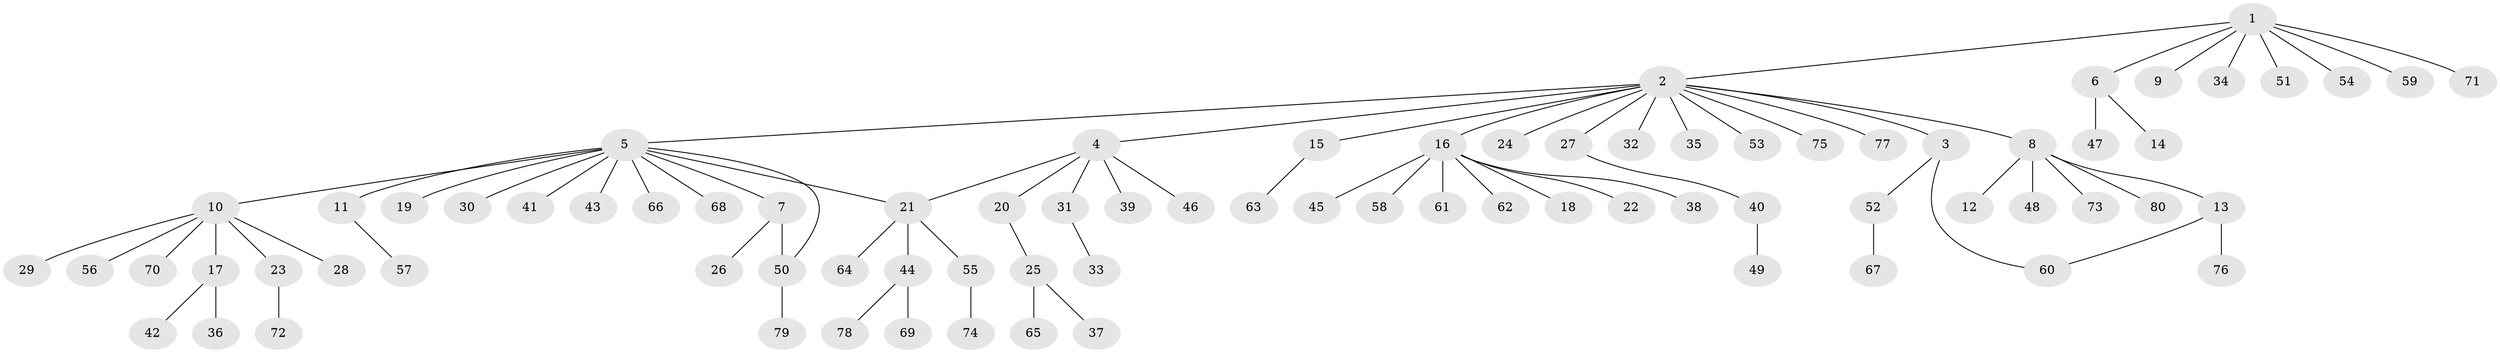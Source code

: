 // coarse degree distribution, {9: 0.015873015873015872, 14: 0.015873015873015872, 3: 0.031746031746031744, 6: 0.015873015873015872, 16: 0.015873015873015872, 5: 0.015873015873015872, 1: 0.746031746031746, 2: 0.1111111111111111, 7: 0.015873015873015872, 4: 0.015873015873015872}
// Generated by graph-tools (version 1.1) at 2025/23/03/03/25 07:23:54]
// undirected, 80 vertices, 82 edges
graph export_dot {
graph [start="1"]
  node [color=gray90,style=filled];
  1;
  2;
  3;
  4;
  5;
  6;
  7;
  8;
  9;
  10;
  11;
  12;
  13;
  14;
  15;
  16;
  17;
  18;
  19;
  20;
  21;
  22;
  23;
  24;
  25;
  26;
  27;
  28;
  29;
  30;
  31;
  32;
  33;
  34;
  35;
  36;
  37;
  38;
  39;
  40;
  41;
  42;
  43;
  44;
  45;
  46;
  47;
  48;
  49;
  50;
  51;
  52;
  53;
  54;
  55;
  56;
  57;
  58;
  59;
  60;
  61;
  62;
  63;
  64;
  65;
  66;
  67;
  68;
  69;
  70;
  71;
  72;
  73;
  74;
  75;
  76;
  77;
  78;
  79;
  80;
  1 -- 2;
  1 -- 6;
  1 -- 9;
  1 -- 34;
  1 -- 51;
  1 -- 54;
  1 -- 59;
  1 -- 71;
  2 -- 3;
  2 -- 4;
  2 -- 5;
  2 -- 8;
  2 -- 15;
  2 -- 16;
  2 -- 24;
  2 -- 27;
  2 -- 32;
  2 -- 35;
  2 -- 53;
  2 -- 75;
  2 -- 77;
  3 -- 52;
  3 -- 60;
  4 -- 20;
  4 -- 21;
  4 -- 31;
  4 -- 39;
  4 -- 46;
  5 -- 7;
  5 -- 10;
  5 -- 11;
  5 -- 19;
  5 -- 21;
  5 -- 30;
  5 -- 41;
  5 -- 43;
  5 -- 50;
  5 -- 66;
  5 -- 68;
  6 -- 14;
  6 -- 47;
  7 -- 26;
  7 -- 50;
  8 -- 12;
  8 -- 13;
  8 -- 48;
  8 -- 73;
  8 -- 80;
  10 -- 17;
  10 -- 23;
  10 -- 28;
  10 -- 29;
  10 -- 56;
  10 -- 70;
  11 -- 57;
  13 -- 60;
  13 -- 76;
  15 -- 63;
  16 -- 18;
  16 -- 22;
  16 -- 38;
  16 -- 45;
  16 -- 58;
  16 -- 61;
  16 -- 62;
  17 -- 36;
  17 -- 42;
  20 -- 25;
  21 -- 44;
  21 -- 55;
  21 -- 64;
  23 -- 72;
  25 -- 37;
  25 -- 65;
  27 -- 40;
  31 -- 33;
  40 -- 49;
  44 -- 69;
  44 -- 78;
  50 -- 79;
  52 -- 67;
  55 -- 74;
}
